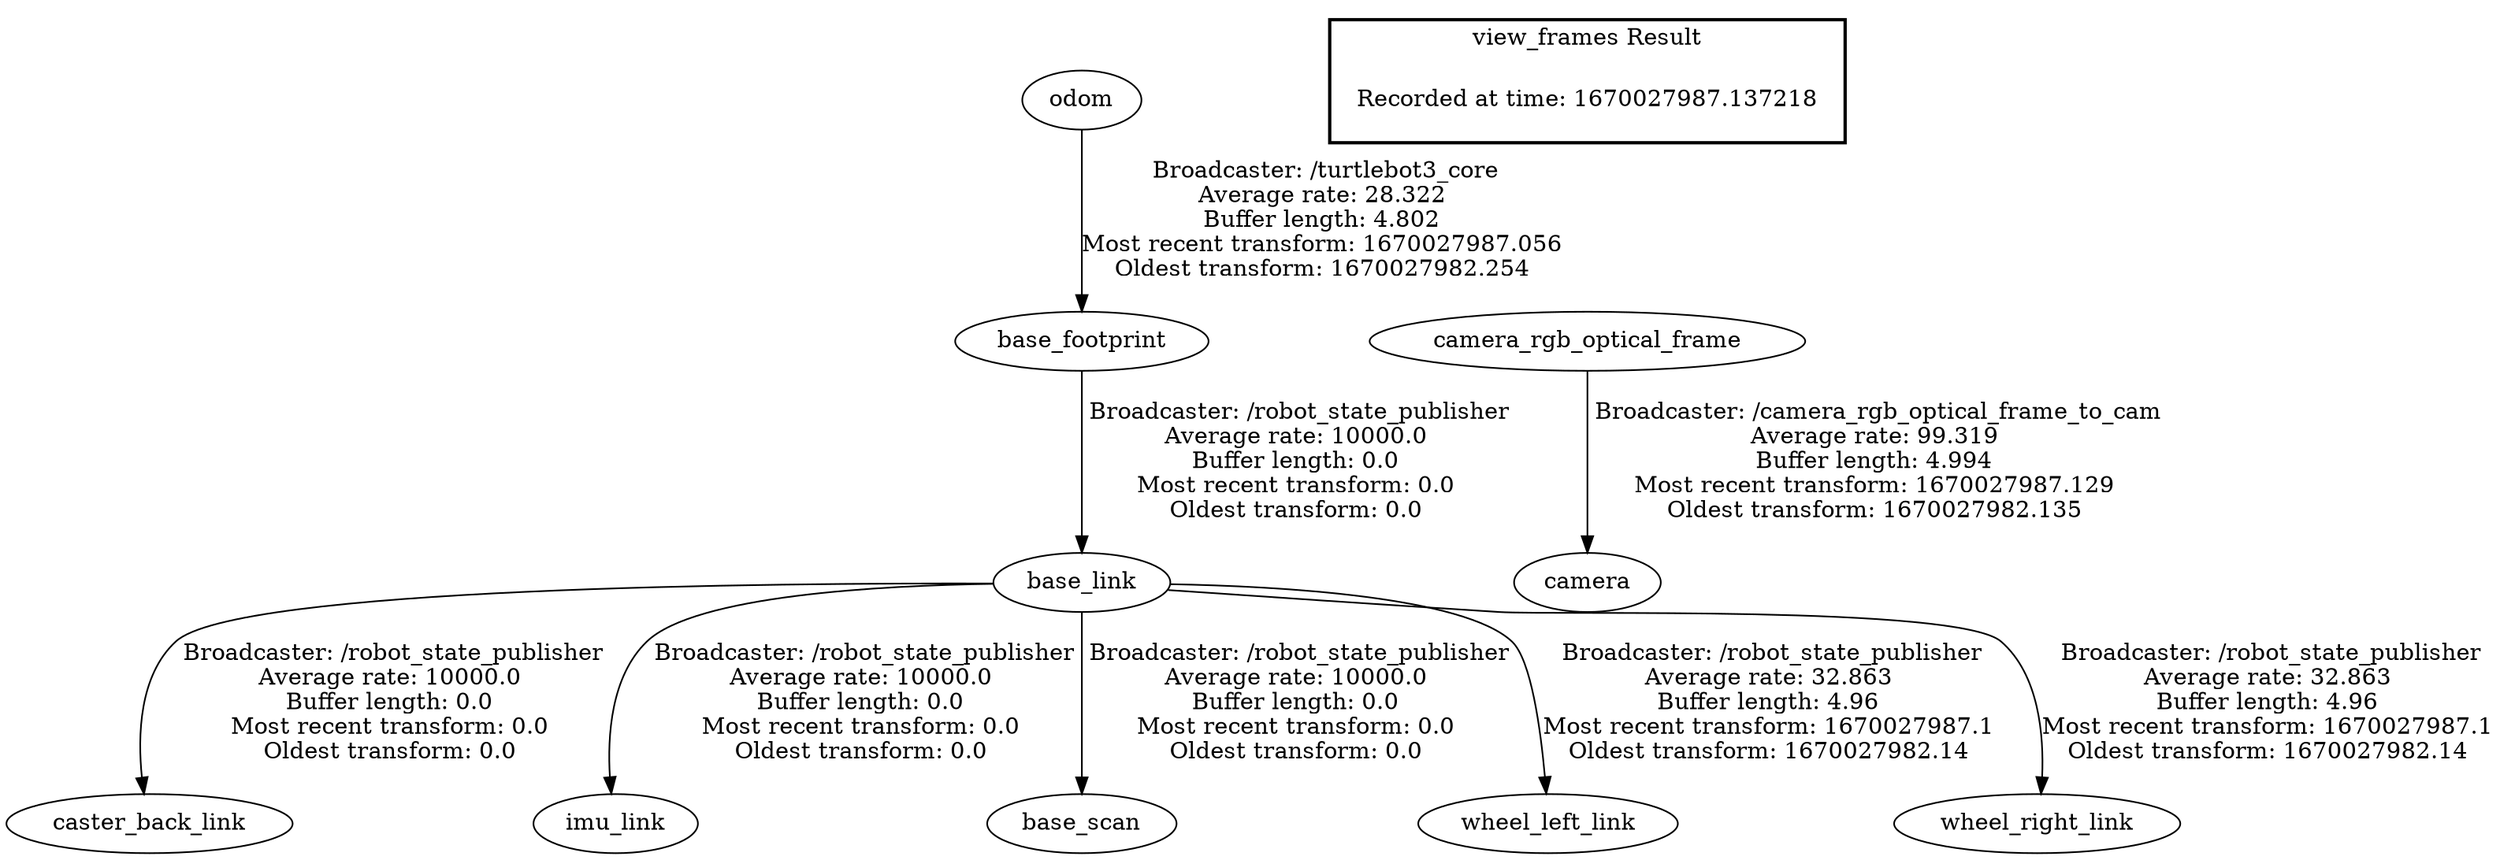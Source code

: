 digraph G {
"base_footprint" -> "base_link"[label=" Broadcaster: /robot_state_publisher\nAverage rate: 10000.0\nBuffer length: 0.0\nMost recent transform: 0.0\nOldest transform: 0.0\n"];
"odom" -> "base_footprint"[label=" Broadcaster: /turtlebot3_core\nAverage rate: 28.322\nBuffer length: 4.802\nMost recent transform: 1670027987.056\nOldest transform: 1670027982.254\n"];
"base_link" -> "caster_back_link"[label=" Broadcaster: /robot_state_publisher\nAverage rate: 10000.0\nBuffer length: 0.0\nMost recent transform: 0.0\nOldest transform: 0.0\n"];
"base_link" -> "imu_link"[label=" Broadcaster: /robot_state_publisher\nAverage rate: 10000.0\nBuffer length: 0.0\nMost recent transform: 0.0\nOldest transform: 0.0\n"];
"base_link" -> "base_scan"[label=" Broadcaster: /robot_state_publisher\nAverage rate: 10000.0\nBuffer length: 0.0\nMost recent transform: 0.0\nOldest transform: 0.0\n"];
"camera_rgb_optical_frame" -> "camera"[label=" Broadcaster: /camera_rgb_optical_frame_to_cam\nAverage rate: 99.319\nBuffer length: 4.994\nMost recent transform: 1670027987.129\nOldest transform: 1670027982.135\n"];
"base_link" -> "wheel_left_link"[label=" Broadcaster: /robot_state_publisher\nAverage rate: 32.863\nBuffer length: 4.96\nMost recent transform: 1670027987.1\nOldest transform: 1670027982.14\n"];
"base_link" -> "wheel_right_link"[label=" Broadcaster: /robot_state_publisher\nAverage rate: 32.863\nBuffer length: 4.96\nMost recent transform: 1670027987.1\nOldest transform: 1670027982.14\n"];
edge [style=invis];
 subgraph cluster_legend { style=bold; color=black; label ="view_frames Result";
"Recorded at time: 1670027987.137218"[ shape=plaintext ] ;
}->"camera_rgb_optical_frame";
}